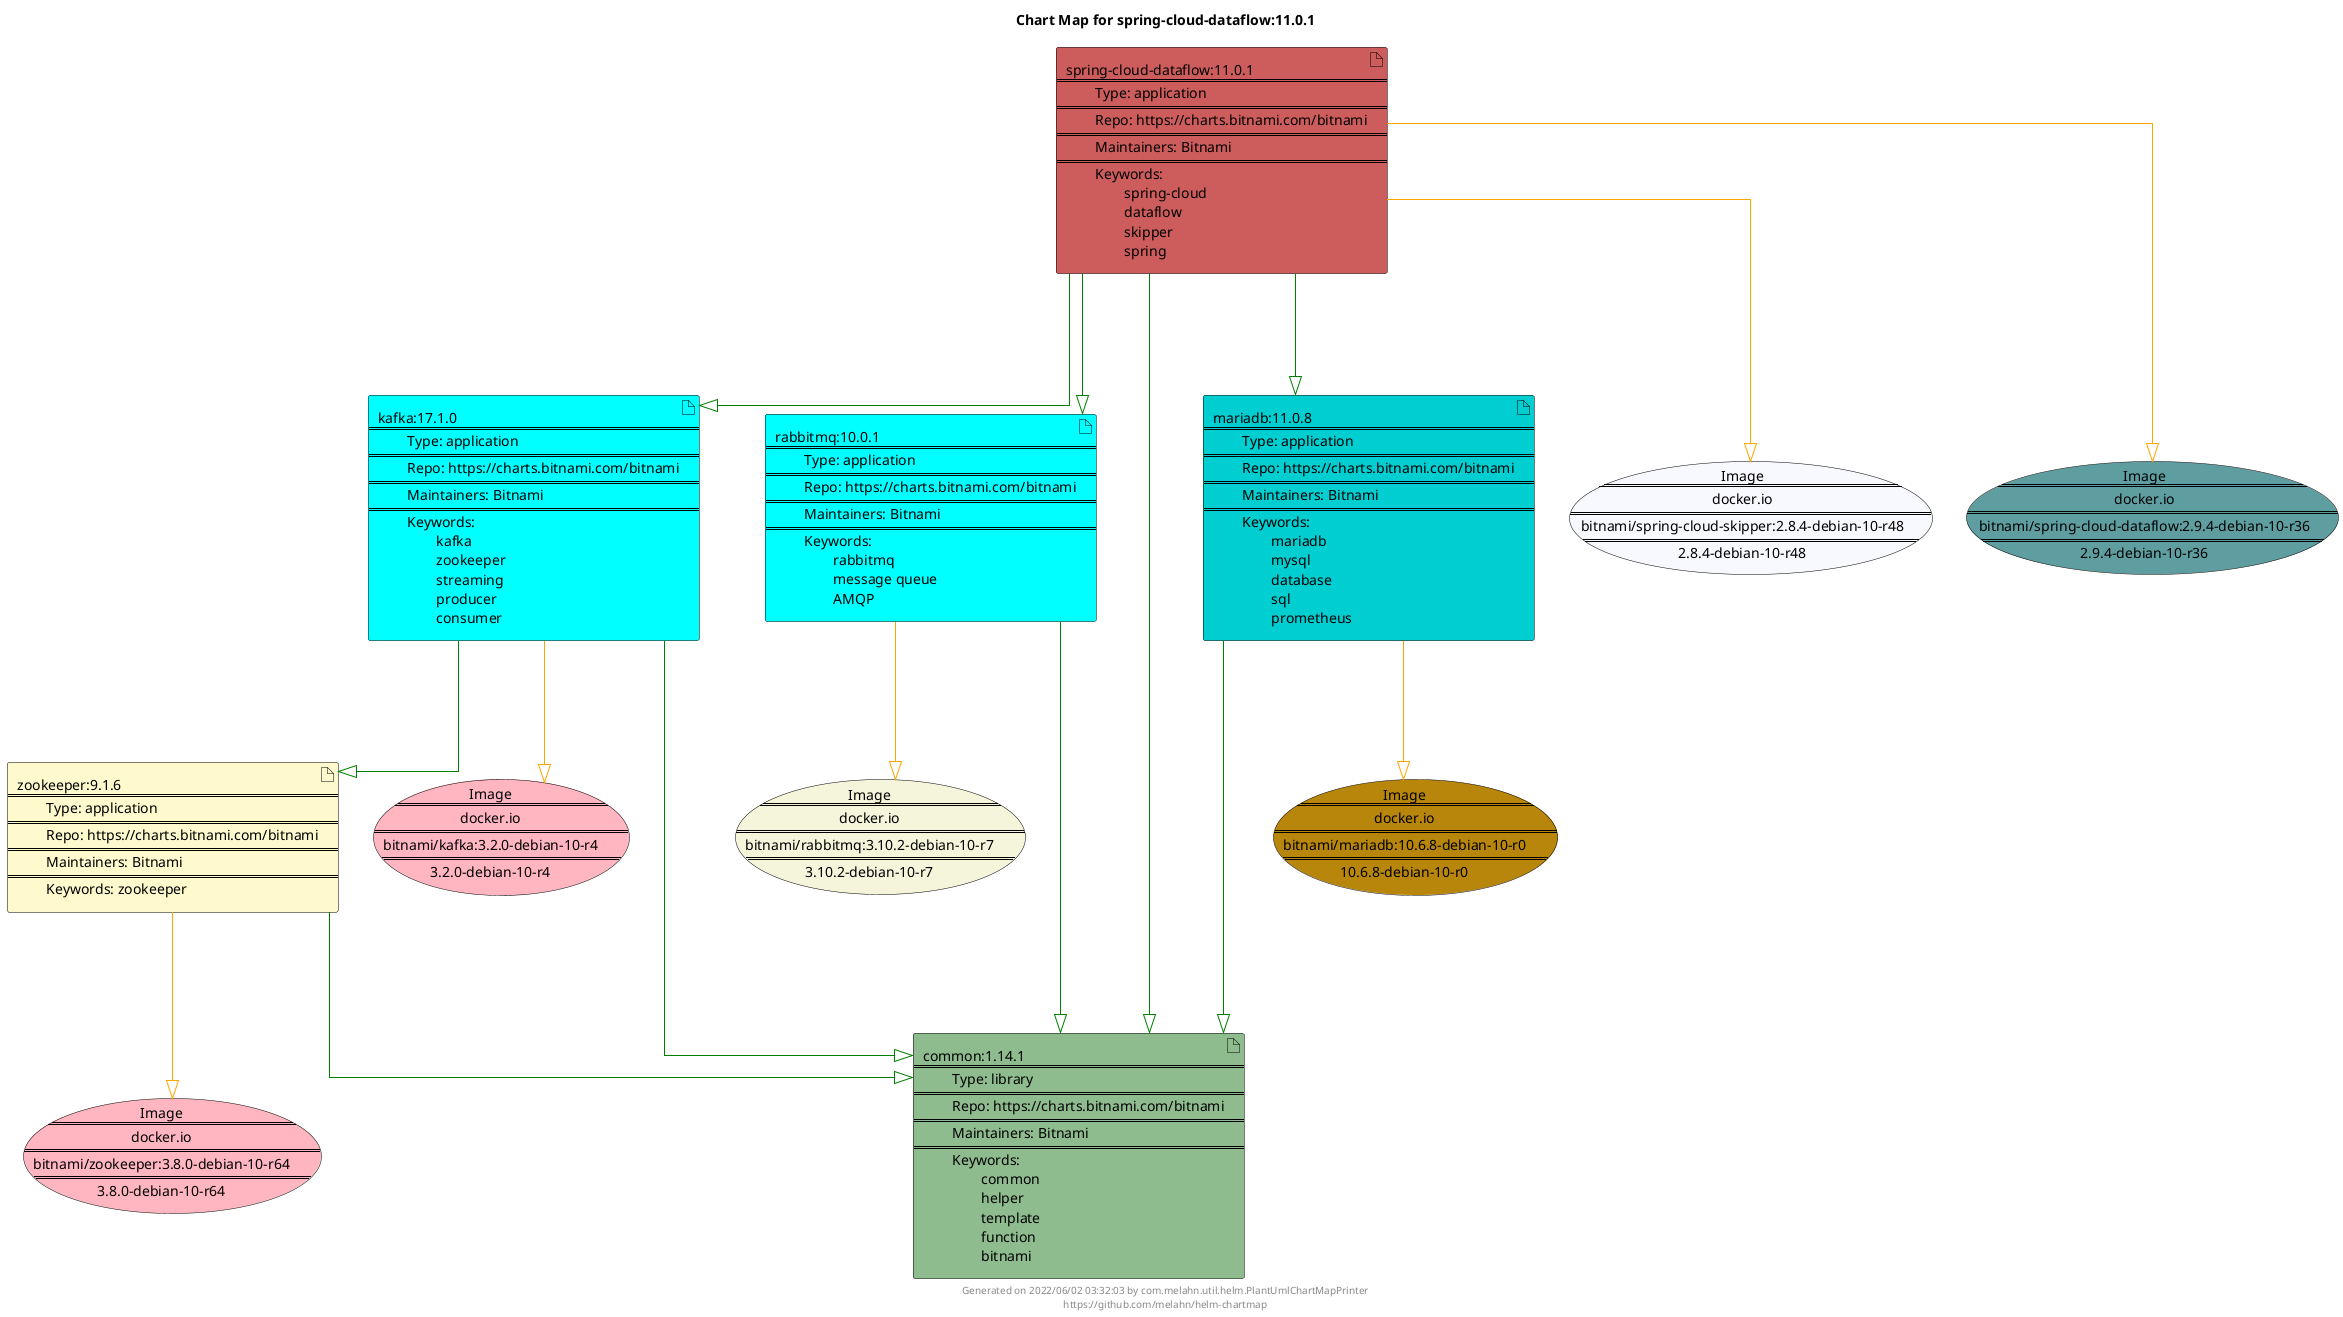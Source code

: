 @startuml
skinparam linetype ortho
skinparam backgroundColor white
skinparam usecaseBorderColor black
skinparam usecaseArrowColor LightSlateGray
skinparam artifactBorderColor black
skinparam artifactArrowColor LightSlateGray

title Chart Map for spring-cloud-dataflow:11.0.1

'There are 6 referenced Helm Charts
artifact "rabbitmq:10.0.1\n====\n\tType: application\n====\n\tRepo: https://charts.bitnami.com/bitnami\n====\n\tMaintainers: Bitnami\n====\n\tKeywords: \n\t\trabbitmq\n\t\tmessage queue\n\t\tAMQP" as rabbitmq_10_0_1 #Aqua
artifact "kafka:17.1.0\n====\n\tType: application\n====\n\tRepo: https://charts.bitnami.com/bitnami\n====\n\tMaintainers: Bitnami\n====\n\tKeywords: \n\t\tkafka\n\t\tzookeeper\n\t\tstreaming\n\t\tproducer\n\t\tconsumer" as kafka_17_1_0 #Aqua
artifact "zookeeper:9.1.6\n====\n\tType: application\n====\n\tRepo: https://charts.bitnami.com/bitnami\n====\n\tMaintainers: Bitnami\n====\n\tKeywords: zookeeper" as zookeeper_9_1_6 #LemonChiffon
artifact "spring-cloud-dataflow:11.0.1\n====\n\tType: application\n====\n\tRepo: https://charts.bitnami.com/bitnami\n====\n\tMaintainers: Bitnami\n====\n\tKeywords: \n\t\tspring-cloud\n\t\tdataflow\n\t\tskipper\n\t\tspring" as spring_cloud_dataflow_11_0_1 #IndianRed
artifact "common:1.14.1\n====\n\tType: library\n====\n\tRepo: https://charts.bitnami.com/bitnami\n====\n\tMaintainers: Bitnami\n====\n\tKeywords: \n\t\tcommon\n\t\thelper\n\t\ttemplate\n\t\tfunction\n\t\tbitnami" as common_1_14_1 #DarkSeaGreen
artifact "mariadb:11.0.8\n====\n\tType: application\n====\n\tRepo: https://charts.bitnami.com/bitnami\n====\n\tMaintainers: Bitnami\n====\n\tKeywords: \n\t\tmariadb\n\t\tmysql\n\t\tdatabase\n\t\tsql\n\t\tprometheus" as mariadb_11_0_8 #DarkTurquoise

'There are 6 referenced Docker Images
usecase "Image\n====\ndocker.io\n====\nbitnami/spring-cloud-skipper:2.8.4-debian-10-r48\n====\n2.8.4-debian-10-r48" as docker_io_bitnami_spring_cloud_skipper_2_8_4_debian_10_r48 #GhostWhite
usecase "Image\n====\ndocker.io\n====\nbitnami/zookeeper:3.8.0-debian-10-r64\n====\n3.8.0-debian-10-r64" as docker_io_bitnami_zookeeper_3_8_0_debian_10_r64 #LightPink
usecase "Image\n====\ndocker.io\n====\nbitnami/spring-cloud-dataflow:2.9.4-debian-10-r36\n====\n2.9.4-debian-10-r36" as docker_io_bitnami_spring_cloud_dataflow_2_9_4_debian_10_r36 #CadetBlue
usecase "Image\n====\ndocker.io\n====\nbitnami/mariadb:10.6.8-debian-10-r0\n====\n10.6.8-debian-10-r0" as docker_io_bitnami_mariadb_10_6_8_debian_10_r0 #DarkGoldenRod
usecase "Image\n====\ndocker.io\n====\nbitnami/rabbitmq:3.10.2-debian-10-r7\n====\n3.10.2-debian-10-r7" as docker_io_bitnami_rabbitmq_3_10_2_debian_10_r7 #Beige
usecase "Image\n====\ndocker.io\n====\nbitnami/kafka:3.2.0-debian-10-r4\n====\n3.2.0-debian-10-r4" as docker_io_bitnami_kafka_3_2_0_debian_10_r4 #LightPink

'Chart Dependencies
spring_cloud_dataflow_11_0_1--[#green]-|>mariadb_11_0_8
mariadb_11_0_8--[#green]-|>common_1_14_1
spring_cloud_dataflow_11_0_1--[#green]-|>rabbitmq_10_0_1
rabbitmq_10_0_1--[#green]-|>common_1_14_1
spring_cloud_dataflow_11_0_1--[#green]-|>kafka_17_1_0
kafka_17_1_0--[#green]-|>common_1_14_1
kafka_17_1_0--[#green]-|>zookeeper_9_1_6
zookeeper_9_1_6--[#green]-|>common_1_14_1
spring_cloud_dataflow_11_0_1--[#green]-|>common_1_14_1
rabbitmq_10_0_1--[#orange]-|>docker_io_bitnami_rabbitmq_3_10_2_debian_10_r7
kafka_17_1_0--[#orange]-|>docker_io_bitnami_kafka_3_2_0_debian_10_r4
zookeeper_9_1_6--[#orange]-|>docker_io_bitnami_zookeeper_3_8_0_debian_10_r64
spring_cloud_dataflow_11_0_1--[#orange]-|>docker_io_bitnami_spring_cloud_skipper_2_8_4_debian_10_r48
spring_cloud_dataflow_11_0_1--[#orange]-|>docker_io_bitnami_spring_cloud_dataflow_2_9_4_debian_10_r36
mariadb_11_0_8--[#orange]-|>docker_io_bitnami_mariadb_10_6_8_debian_10_r0

center footer Generated on 2022/06/02 03:32:03 by com.melahn.util.helm.PlantUmlChartMapPrinter\nhttps://github.com/melahn/helm-chartmap
@enduml
